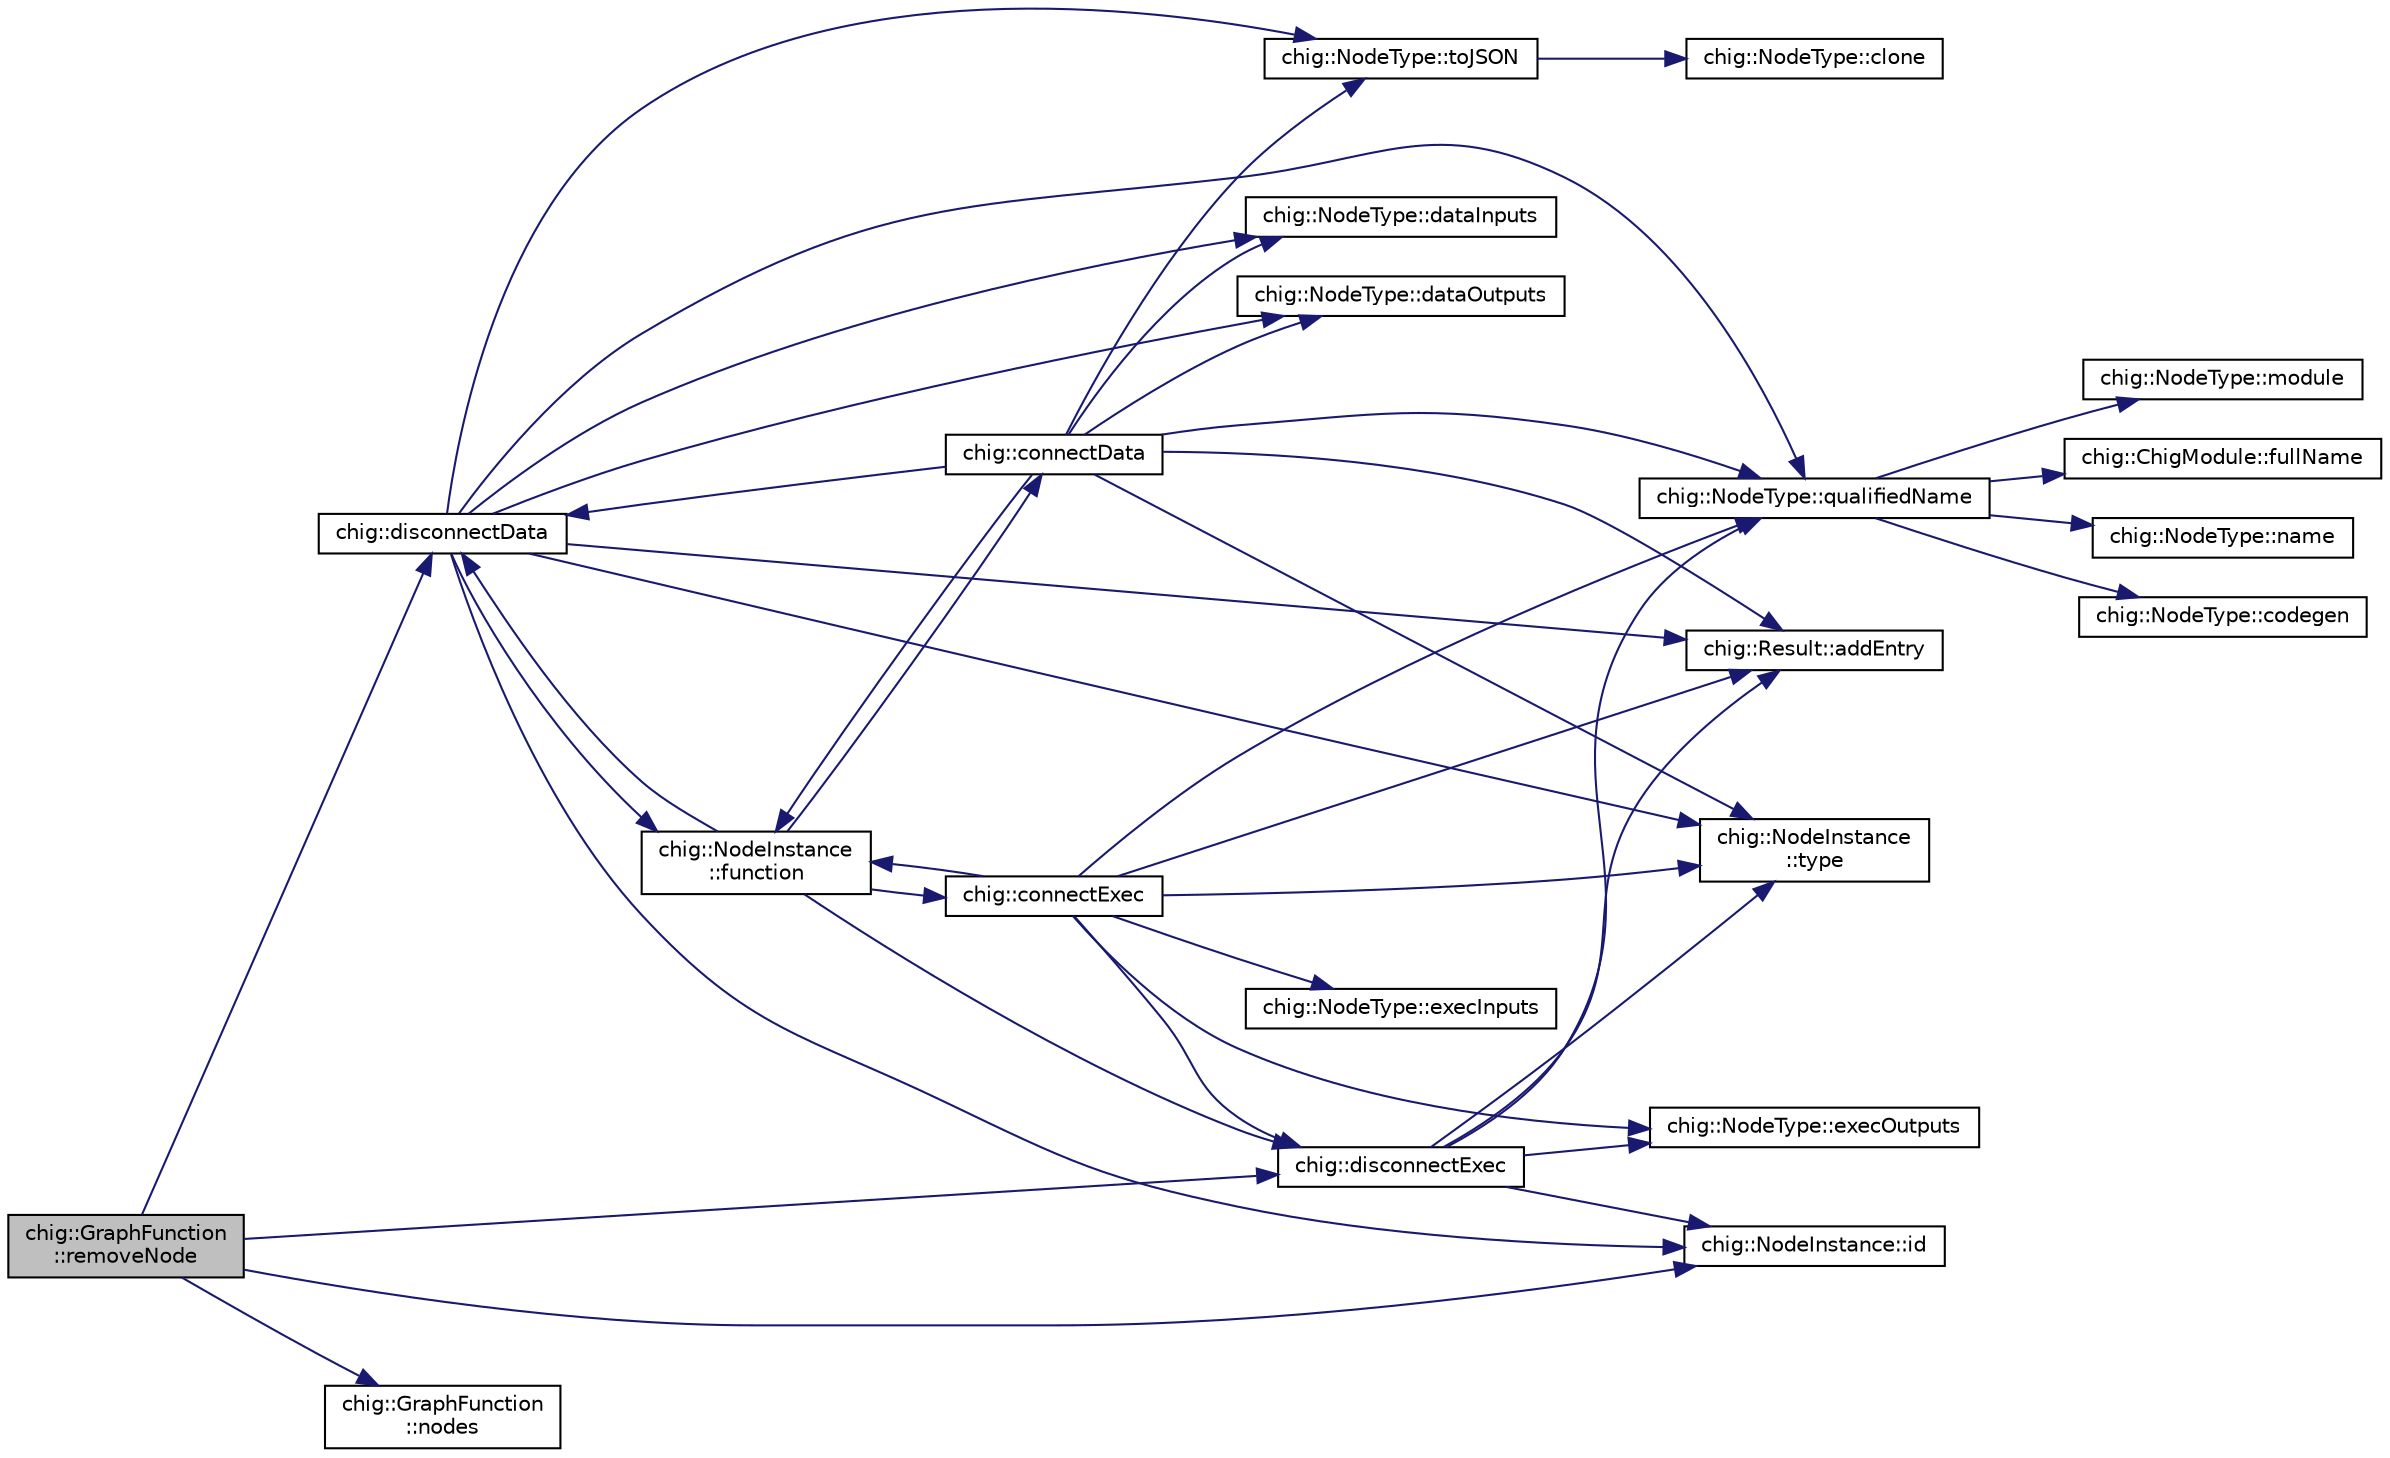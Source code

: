 digraph "chig::GraphFunction::removeNode"
{
 // INTERACTIVE_SVG=YES
  edge [fontname="Helvetica",fontsize="10",labelfontname="Helvetica",labelfontsize="10"];
  node [fontname="Helvetica",fontsize="10",shape=record];
  rankdir="LR";
  Node640 [label="chig::GraphFunction\l::removeNode",height=0.2,width=0.4,color="black", fillcolor="grey75", style="filled", fontcolor="black"];
  Node640 -> Node641 [color="midnightblue",fontsize="10",style="solid",fontname="Helvetica"];
  Node641 [label="chig::disconnectData",height=0.2,width=0.4,color="black", fillcolor="white", style="filled",URL="$namespacechig.html#a26aa6586df79345493de9fc130291c18",tooltip="Disconnect a data connection. "];
  Node641 -> Node642 [color="midnightblue",fontsize="10",style="solid",fontname="Helvetica"];
  Node642 [label="chig::Result::addEntry",height=0.2,width=0.4,color="black", fillcolor="white", style="filled",URL="$structchig_1_1Result.html#aabb30a56760c3a817518912d9eabb491",tooltip="Add a entry to the result, either a warning or an error. "];
  Node641 -> Node643 [color="midnightblue",fontsize="10",style="solid",fontname="Helvetica"];
  Node643 [label="chig::NodeType::dataInputs",height=0.2,width=0.4,color="black", fillcolor="white", style="filled",URL="$structchig_1_1NodeType.html#ae03c2c70c06ea281a87b1b40c0514064",tooltip="Get the data inputs for the node. "];
  Node641 -> Node644 [color="midnightblue",fontsize="10",style="solid",fontname="Helvetica"];
  Node644 [label="chig::NodeType::dataOutputs",height=0.2,width=0.4,color="black", fillcolor="white", style="filled",URL="$structchig_1_1NodeType.html#aed44920726e20a4403f3d43f88cadb54",tooltip="Get the data outputs for the node. "];
  Node641 -> Node645 [color="midnightblue",fontsize="10",style="solid",fontname="Helvetica"];
  Node645 [label="chig::NodeInstance\l::function",height=0.2,width=0.4,color="black", fillcolor="white", style="filled",URL="$structchig_1_1NodeInstance.html#ac06ee5988ee5f130088fee83a550f4d2",tooltip="Get the containing GraphFunction. "];
  Node645 -> Node646 [color="midnightblue",fontsize="10",style="solid",fontname="Helvetica"];
  Node646 [label="chig::connectData",height=0.2,width=0.4,color="black", fillcolor="white", style="filled",URL="$namespacechig.html#ad3c2fc880f6843f9a8a0f5ee0d62249d",tooltip="Connects two nodes&#39; data connections. "];
  Node646 -> Node642 [color="midnightblue",fontsize="10",style="solid",fontname="Helvetica"];
  Node646 -> Node643 [color="midnightblue",fontsize="10",style="solid",fontname="Helvetica"];
  Node646 -> Node644 [color="midnightblue",fontsize="10",style="solid",fontname="Helvetica"];
  Node646 -> Node641 [color="midnightblue",fontsize="10",style="solid",fontname="Helvetica"];
  Node646 -> Node645 [color="midnightblue",fontsize="10",style="solid",fontname="Helvetica"];
  Node646 -> Node647 [color="midnightblue",fontsize="10",style="solid",fontname="Helvetica"];
  Node647 [label="chig::NodeType::qualifiedName",height=0.2,width=0.4,color="black", fillcolor="white", style="filled",URL="$structchig_1_1NodeType.html#aec01c9c30813ec9f0e15dda0f7ae34f3",tooltip="Get the qualified name of the node type, like module.name():name() "];
  Node647 -> Node648 [color="midnightblue",fontsize="10",style="solid",fontname="Helvetica"];
  Node648 [label="chig::NodeType::module",height=0.2,width=0.4,color="black", fillcolor="white", style="filled",URL="$structchig_1_1NodeType.html#ad18d6f37b20e92bcd580bcf7c7504e64",tooltip="Get the ChigModule this NodeType belongs to. "];
  Node647 -> Node649 [color="midnightblue",fontsize="10",style="solid",fontname="Helvetica"];
  Node649 [label="chig::ChigModule::fullName",height=0.2,width=0.4,color="black", fillcolor="white", style="filled",URL="$structchig_1_1ChigModule.html#ad730121a133fbc474fcb71d49f31f7b3",tooltip="Get the full name of the module. "];
  Node647 -> Node650 [color="midnightblue",fontsize="10",style="solid",fontname="Helvetica"];
  Node650 [label="chig::NodeType::name",height=0.2,width=0.4,color="black", fillcolor="white", style="filled",URL="$structchig_1_1NodeType.html#aeba0c62eaae2a477171d83a65c877f53",tooltip="Get the name of the NodeType in the ChigModule. "];
  Node647 -> Node651 [color="midnightblue",fontsize="10",style="solid",fontname="Helvetica"];
  Node651 [label="chig::NodeType::codegen",height=0.2,width=0.4,color="black", fillcolor="white", style="filled",URL="$structchig_1_1NodeType.html#a07fe116ce84fbf50afd292e82203aedf",tooltip="A virtual function that is called when this node needs to be called. "];
  Node646 -> Node652 [color="midnightblue",fontsize="10",style="solid",fontname="Helvetica"];
  Node652 [label="chig::NodeType::toJSON",height=0.2,width=0.4,color="black", fillcolor="white", style="filled",URL="$structchig_1_1NodeType.html#ae32c95d458c85ea3633a3e5cb9fd321c",tooltip="Create the JSON necessary to store the object. "];
  Node652 -> Node653 [color="midnightblue",fontsize="10",style="solid",fontname="Helvetica"];
  Node653 [label="chig::NodeType::clone",height=0.2,width=0.4,color="black", fillcolor="white", style="filled",URL="$structchig_1_1NodeType.html#a4225c75840cda9382e6f5ff169d59513",tooltip="Clones the type. "];
  Node646 -> Node654 [color="midnightblue",fontsize="10",style="solid",fontname="Helvetica"];
  Node654 [label="chig::NodeInstance\l::type",height=0.2,width=0.4,color="black", fillcolor="white", style="filled",URL="$structchig_1_1NodeInstance.html#a5c9d6934e14f56ff4317ff08e170e83a",tooltip="Get the type of the instance. "];
  Node645 -> Node655 [color="midnightblue",fontsize="10",style="solid",fontname="Helvetica"];
  Node655 [label="chig::connectExec",height=0.2,width=0.4,color="black", fillcolor="white", style="filled",URL="$namespacechig.html#a8a2e0029b591b2c20b39d570753f123f",tooltip="Connects two nodes&#39; exec connections. "];
  Node655 -> Node642 [color="midnightblue",fontsize="10",style="solid",fontname="Helvetica"];
  Node655 -> Node656 [color="midnightblue",fontsize="10",style="solid",fontname="Helvetica"];
  Node656 [label="chig::disconnectExec",height=0.2,width=0.4,color="black", fillcolor="white", style="filled",URL="$namespacechig.html#ad24a330508033631ef29b2f6e5cf6210",tooltip="Disconnect a exec connection. "];
  Node656 -> Node642 [color="midnightblue",fontsize="10",style="solid",fontname="Helvetica"];
  Node656 -> Node657 [color="midnightblue",fontsize="10",style="solid",fontname="Helvetica"];
  Node657 [label="chig::NodeType::execOutputs",height=0.2,width=0.4,color="black", fillcolor="white", style="filled",URL="$structchig_1_1NodeType.html#afc4ee5b526c87f79a4b4e2a902e209a8",tooltip="Get the execution outputs for the node. "];
  Node656 -> Node658 [color="midnightblue",fontsize="10",style="solid",fontname="Helvetica"];
  Node658 [label="chig::NodeInstance::id",height=0.2,width=0.4,color="black", fillcolor="white", style="filled",URL="$structchig_1_1NodeInstance.html#a0560b8b35612fc845d6464866c425c71",tooltip="Get the ID of the instance, unique to the graph. "];
  Node656 -> Node647 [color="midnightblue",fontsize="10",style="solid",fontname="Helvetica"];
  Node656 -> Node654 [color="midnightblue",fontsize="10",style="solid",fontname="Helvetica"];
  Node655 -> Node659 [color="midnightblue",fontsize="10",style="solid",fontname="Helvetica"];
  Node659 [label="chig::NodeType::execInputs",height=0.2,width=0.4,color="black", fillcolor="white", style="filled",URL="$structchig_1_1NodeType.html#ad5ef2ca8fec103e87c31ed39564fa050",tooltip="Get the execution inputs for the node. "];
  Node655 -> Node657 [color="midnightblue",fontsize="10",style="solid",fontname="Helvetica"];
  Node655 -> Node645 [color="midnightblue",fontsize="10",style="solid",fontname="Helvetica"];
  Node655 -> Node647 [color="midnightblue",fontsize="10",style="solid",fontname="Helvetica"];
  Node655 -> Node654 [color="midnightblue",fontsize="10",style="solid",fontname="Helvetica"];
  Node645 -> Node641 [color="midnightblue",fontsize="10",style="solid",fontname="Helvetica"];
  Node645 -> Node656 [color="midnightblue",fontsize="10",style="solid",fontname="Helvetica"];
  Node641 -> Node658 [color="midnightblue",fontsize="10",style="solid",fontname="Helvetica"];
  Node641 -> Node647 [color="midnightblue",fontsize="10",style="solid",fontname="Helvetica"];
  Node641 -> Node652 [color="midnightblue",fontsize="10",style="solid",fontname="Helvetica"];
  Node641 -> Node654 [color="midnightblue",fontsize="10",style="solid",fontname="Helvetica"];
  Node640 -> Node656 [color="midnightblue",fontsize="10",style="solid",fontname="Helvetica"];
  Node640 -> Node658 [color="midnightblue",fontsize="10",style="solid",fontname="Helvetica"];
  Node640 -> Node660 [color="midnightblue",fontsize="10",style="solid",fontname="Helvetica"];
  Node660 [label="chig::GraphFunction\l::nodes",height=0.2,width=0.4,color="black", fillcolor="white", style="filled",URL="$structchig_1_1GraphFunction.html#a7460b1b14cbf073f576968e1a1ed1cd5",tooltip="Get the nodes in the function Usually called by connectData or connectExec or GraphFunction. "];
}

